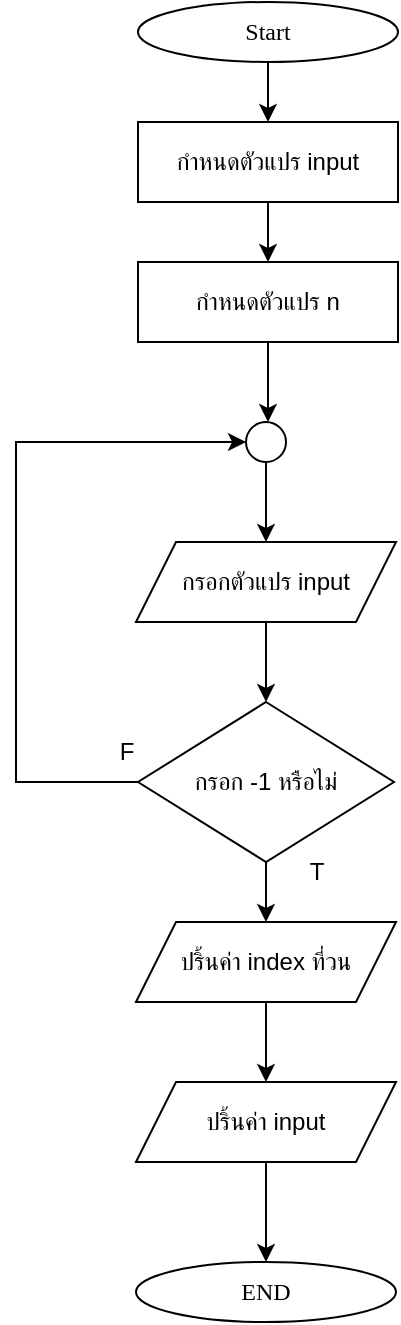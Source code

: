 <mxfile version="25.0.0">
  <diagram name="Page-1" id="TkxhIu8EkljFIeXiGlAu">
    <mxGraphModel dx="2076" dy="1765" grid="1" gridSize="10" guides="1" tooltips="1" connect="1" arrows="1" fold="1" page="1" pageScale="1" pageWidth="850" pageHeight="1100" math="0" shadow="0">
      <root>
        <mxCell id="0" />
        <mxCell id="1" parent="0" />
        <mxCell id="BeyvJ7nmX2ce7AzHUm29-1" value="" style="edgeStyle=orthogonalEdgeStyle;rounded=0;orthogonalLoop=1;jettySize=auto;html=1;" edge="1" parent="1" source="BeyvJ7nmX2ce7AzHUm29-2" target="BeyvJ7nmX2ce7AzHUm29-4">
          <mxGeometry relative="1" as="geometry" />
        </mxCell>
        <mxCell id="BeyvJ7nmX2ce7AzHUm29-2" value="&lt;font data-font-src=&quot;https://fonts.googleapis.com/css?family=Sarabun&quot; face=&quot;Sarabun&quot;&gt;Start&lt;/font&gt;" style="ellipse;whiteSpace=wrap;html=1;" vertex="1" parent="1">
          <mxGeometry x="-539.0" y="-940" width="130" height="30" as="geometry" />
        </mxCell>
        <mxCell id="BeyvJ7nmX2ce7AzHUm29-3" value="" style="edgeStyle=orthogonalEdgeStyle;rounded=0;orthogonalLoop=1;jettySize=auto;html=1;" edge="1" parent="1" source="BeyvJ7nmX2ce7AzHUm29-4" target="BeyvJ7nmX2ce7AzHUm29-6">
          <mxGeometry relative="1" as="geometry" />
        </mxCell>
        <mxCell id="BeyvJ7nmX2ce7AzHUm29-4" value="กำหนดตัวแปร input" style="rounded=0;whiteSpace=wrap;html=1;" vertex="1" parent="1">
          <mxGeometry x="-539.0" y="-880" width="130" height="40" as="geometry" />
        </mxCell>
        <mxCell id="BeyvJ7nmX2ce7AzHUm29-5" value="" style="edgeStyle=orthogonalEdgeStyle;rounded=0;orthogonalLoop=1;jettySize=auto;html=1;" edge="1" parent="1" source="BeyvJ7nmX2ce7AzHUm29-6">
          <mxGeometry relative="1" as="geometry">
            <mxPoint x="-474" y="-730" as="targetPoint" />
          </mxGeometry>
        </mxCell>
        <mxCell id="BeyvJ7nmX2ce7AzHUm29-6" value="กำหนดตัวแปร n" style="rounded=0;whiteSpace=wrap;html=1;" vertex="1" parent="1">
          <mxGeometry x="-539.0" y="-810" width="130" height="40" as="geometry" />
        </mxCell>
        <mxCell id="BeyvJ7nmX2ce7AzHUm29-7" value="" style="edgeStyle=orthogonalEdgeStyle;rounded=0;orthogonalLoop=1;jettySize=auto;html=1;" edge="1" parent="1" source="BeyvJ7nmX2ce7AzHUm29-8" target="BeyvJ7nmX2ce7AzHUm29-13">
          <mxGeometry relative="1" as="geometry" />
        </mxCell>
        <mxCell id="BeyvJ7nmX2ce7AzHUm29-8" value="กรอกตัวแปร input" style="rounded=0;whiteSpace=wrap;html=1;shape=parallelogram;perimeter=parallelogramPerimeter;fixedSize=1;" vertex="1" parent="1">
          <mxGeometry x="-540.0" y="-670" width="130" height="40" as="geometry" />
        </mxCell>
        <mxCell id="BeyvJ7nmX2ce7AzHUm29-9" value="" style="edgeStyle=orthogonalEdgeStyle;rounded=0;orthogonalLoop=1;jettySize=auto;html=1;" edge="1" parent="1" source="BeyvJ7nmX2ce7AzHUm29-10" target="BeyvJ7nmX2ce7AzHUm29-8">
          <mxGeometry relative="1" as="geometry" />
        </mxCell>
        <mxCell id="BeyvJ7nmX2ce7AzHUm29-10" value="" style="ellipse;whiteSpace=wrap;html=1;aspect=fixed;" vertex="1" parent="1">
          <mxGeometry x="-485" y="-730" width="20" height="20" as="geometry" />
        </mxCell>
        <mxCell id="BeyvJ7nmX2ce7AzHUm29-11" style="edgeStyle=orthogonalEdgeStyle;rounded=0;orthogonalLoop=1;jettySize=auto;html=1;entryX=0;entryY=0.5;entryDx=0;entryDy=0;" edge="1" parent="1" source="BeyvJ7nmX2ce7AzHUm29-13" target="BeyvJ7nmX2ce7AzHUm29-10">
          <mxGeometry relative="1" as="geometry">
            <Array as="points">
              <mxPoint x="-600" y="-550" />
              <mxPoint x="-600" y="-720" />
            </Array>
          </mxGeometry>
        </mxCell>
        <mxCell id="BeyvJ7nmX2ce7AzHUm29-12" style="edgeStyle=orthogonalEdgeStyle;rounded=0;orthogonalLoop=1;jettySize=auto;html=1;entryX=0.5;entryY=0;entryDx=0;entryDy=0;" edge="1" parent="1" source="BeyvJ7nmX2ce7AzHUm29-13" target="BeyvJ7nmX2ce7AzHUm29-15">
          <mxGeometry relative="1" as="geometry" />
        </mxCell>
        <mxCell id="BeyvJ7nmX2ce7AzHUm29-13" value="กรอก -1 หรือไม่" style="rhombus;whiteSpace=wrap;html=1;" vertex="1" parent="1">
          <mxGeometry x="-539" y="-590" width="128" height="80" as="geometry" />
        </mxCell>
        <mxCell id="BeyvJ7nmX2ce7AzHUm29-14" value="" style="edgeStyle=orthogonalEdgeStyle;rounded=0;orthogonalLoop=1;jettySize=auto;html=1;" edge="1" parent="1" source="BeyvJ7nmX2ce7AzHUm29-15" target="BeyvJ7nmX2ce7AzHUm29-17">
          <mxGeometry relative="1" as="geometry" />
        </mxCell>
        <mxCell id="BeyvJ7nmX2ce7AzHUm29-15" value="ปริ้นค่า index ที่วน" style="rounded=0;whiteSpace=wrap;html=1;shape=parallelogram;perimeter=parallelogramPerimeter;fixedSize=1;" vertex="1" parent="1">
          <mxGeometry x="-540.0" y="-480" width="130" height="40" as="geometry" />
        </mxCell>
        <mxCell id="BeyvJ7nmX2ce7AzHUm29-16" value="" style="edgeStyle=orthogonalEdgeStyle;rounded=0;orthogonalLoop=1;jettySize=auto;html=1;" edge="1" parent="1" source="BeyvJ7nmX2ce7AzHUm29-17" target="BeyvJ7nmX2ce7AzHUm29-18">
          <mxGeometry relative="1" as="geometry" />
        </mxCell>
        <mxCell id="BeyvJ7nmX2ce7AzHUm29-17" value="ปริ้นค่า input" style="rounded=0;whiteSpace=wrap;html=1;shape=parallelogram;perimeter=parallelogramPerimeter;fixedSize=1;" vertex="1" parent="1">
          <mxGeometry x="-540.0" y="-400" width="130" height="40" as="geometry" />
        </mxCell>
        <mxCell id="BeyvJ7nmX2ce7AzHUm29-18" value="&lt;font face=&quot;Sarabun&quot;&gt;END&lt;/font&gt;" style="ellipse;whiteSpace=wrap;html=1;" vertex="1" parent="1">
          <mxGeometry x="-540.0" y="-310" width="130" height="30" as="geometry" />
        </mxCell>
        <mxCell id="BeyvJ7nmX2ce7AzHUm29-19" value="F" style="text;html=1;align=center;verticalAlign=middle;resizable=0;points=[];autosize=1;strokeColor=none;fillColor=none;" vertex="1" parent="1">
          <mxGeometry x="-560" y="-580" width="30" height="30" as="geometry" />
        </mxCell>
        <mxCell id="BeyvJ7nmX2ce7AzHUm29-20" value="T" style="text;html=1;align=center;verticalAlign=middle;resizable=0;points=[];autosize=1;strokeColor=none;fillColor=none;" vertex="1" parent="1">
          <mxGeometry x="-465" y="-520" width="30" height="30" as="geometry" />
        </mxCell>
      </root>
    </mxGraphModel>
  </diagram>
</mxfile>
